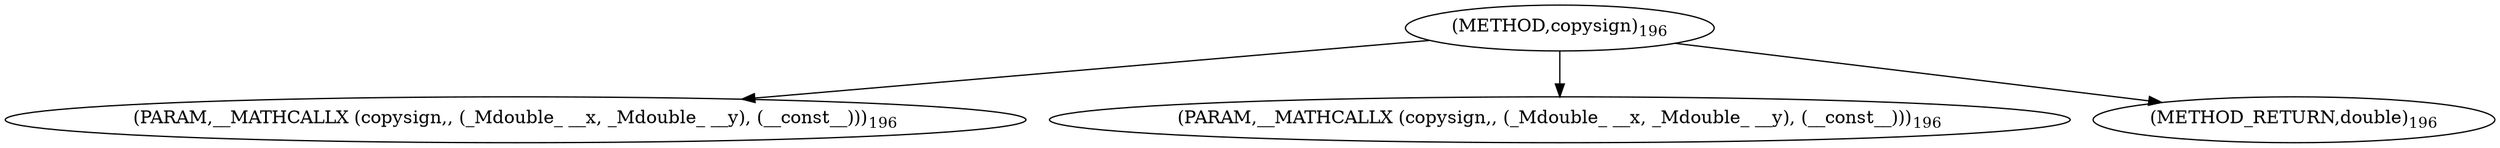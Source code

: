 digraph "copysign" {  
"6335" [label = <(METHOD,copysign)<SUB>196</SUB>> ]
"6336" [label = <(PARAM,__MATHCALLX (copysign,, (_Mdouble_ __x, _Mdouble_ __y), (__const__)))<SUB>196</SUB>> ]
"6337" [label = <(PARAM,__MATHCALLX (copysign,, (_Mdouble_ __x, _Mdouble_ __y), (__const__)))<SUB>196</SUB>> ]
"6338" [label = <(METHOD_RETURN,double)<SUB>196</SUB>> ]
  "6335" -> "6336" 
  "6335" -> "6337" 
  "6335" -> "6338" 
}
